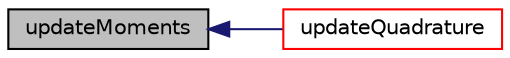 digraph "updateMoments"
{
  bgcolor="transparent";
  edge [fontname="Helvetica",fontsize="10",labelfontname="Helvetica",labelfontsize="10"];
  node [fontname="Helvetica",fontsize="10",shape=record];
  rankdir="LR";
  Node1 [label="updateMoments",height=0.2,width=0.4,color="black", fillcolor="grey75", style="filled", fontcolor="black"];
  Node1 -> Node2 [dir="back",color="midnightblue",fontsize="10",style="solid",fontname="Helvetica"];
  Node2 [label="updateQuadrature",height=0.2,width=0.4,color="red",URL="$a00059.html#ac4aec727fcdd873ea78763aaeeb86e14",tooltip="Recalculate the quadrature nodes from the moments. "];
}
